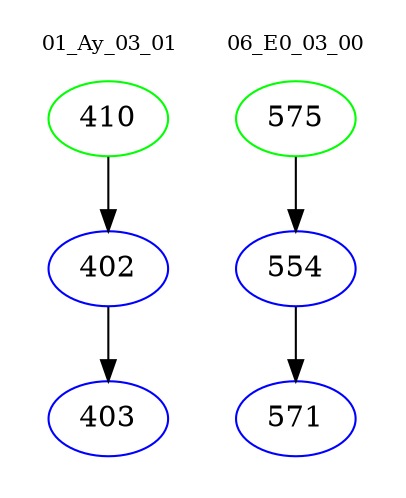 digraph{
subgraph cluster_0 {
color = white
label = "01_Ay_03_01";
fontsize=10;
T0_410 [label="410", color="green"]
T0_410 -> T0_402 [color="black"]
T0_402 [label="402", color="blue"]
T0_402 -> T0_403 [color="black"]
T0_403 [label="403", color="blue"]
}
subgraph cluster_1 {
color = white
label = "06_E0_03_00";
fontsize=10;
T1_575 [label="575", color="green"]
T1_575 -> T1_554 [color="black"]
T1_554 [label="554", color="blue"]
T1_554 -> T1_571 [color="black"]
T1_571 [label="571", color="blue"]
}
}
